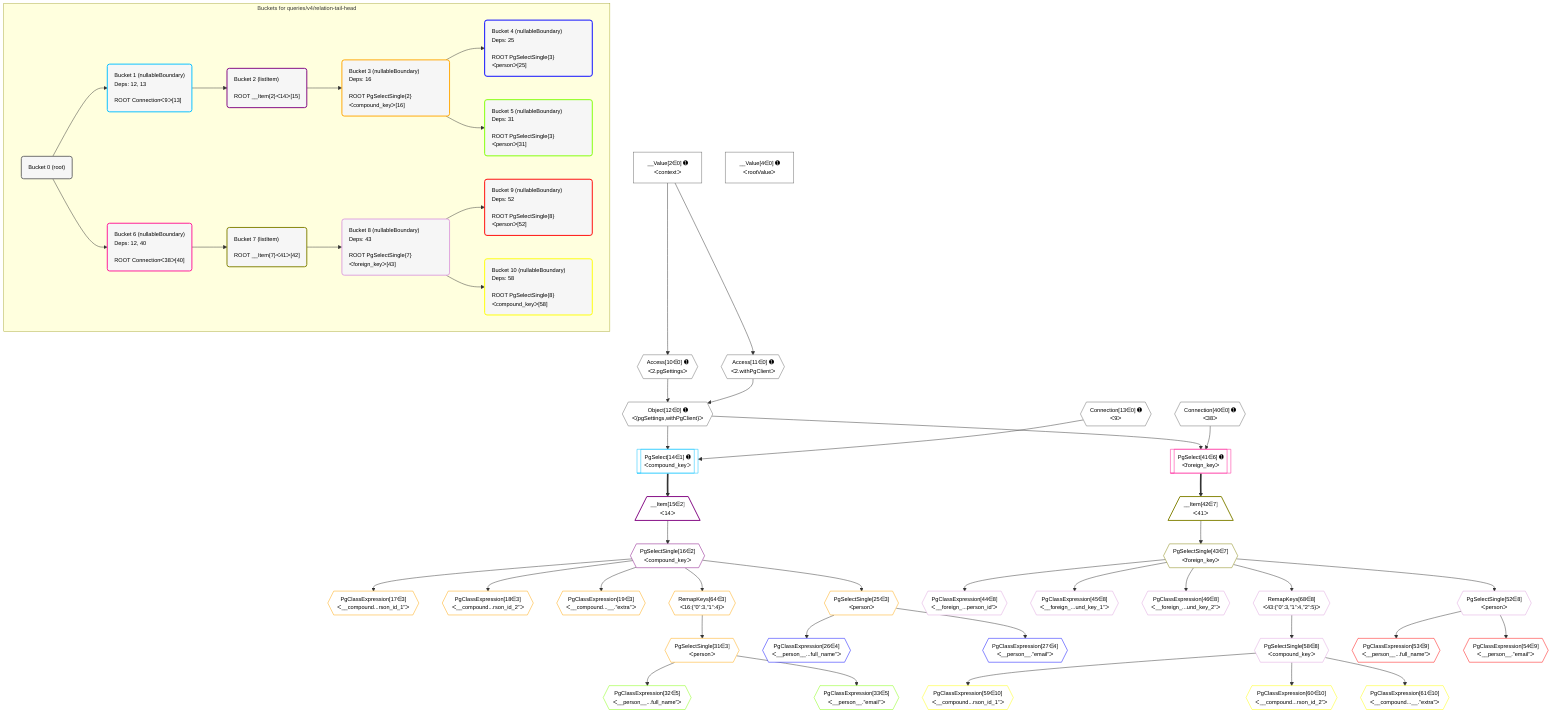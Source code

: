 %%{init: {'themeVariables': { 'fontSize': '12px'}}}%%
graph TD
    classDef path fill:#eee,stroke:#000,color:#000
    classDef plan fill:#fff,stroke-width:1px,color:#000
    classDef itemplan fill:#fff,stroke-width:2px,color:#000
    classDef unbatchedplan fill:#dff,stroke-width:1px,color:#000
    classDef sideeffectplan fill:#fcc,stroke-width:2px,color:#000
    classDef bucket fill:#f6f6f6,color:#000,stroke-width:2px,text-align:left


    %% plan dependencies
    Object12{{"Object[12∈0] ➊<br />ᐸ{pgSettings,withPgClient}ᐳ"}}:::plan
    Access10{{"Access[10∈0] ➊<br />ᐸ2.pgSettingsᐳ"}}:::plan
    Access11{{"Access[11∈0] ➊<br />ᐸ2.withPgClientᐳ"}}:::plan
    Access10 & Access11 --> Object12
    __Value2["__Value[2∈0] ➊<br />ᐸcontextᐳ"]:::plan
    __Value2 --> Access10
    __Value2 --> Access11
    __Value4["__Value[4∈0] ➊<br />ᐸrootValueᐳ"]:::plan
    Connection13{{"Connection[13∈0] ➊<br />ᐸ9ᐳ"}}:::plan
    Connection40{{"Connection[40∈0] ➊<br />ᐸ38ᐳ"}}:::plan
    PgSelect14[["PgSelect[14∈1] ➊<br />ᐸcompound_keyᐳ"]]:::plan
    Object12 & Connection13 --> PgSelect14
    __Item15[/"__Item[15∈2]<br />ᐸ14ᐳ"\]:::itemplan
    PgSelect14 ==> __Item15
    PgSelectSingle16{{"PgSelectSingle[16∈2]<br />ᐸcompound_keyᐳ"}}:::plan
    __Item15 --> PgSelectSingle16
    PgClassExpression17{{"PgClassExpression[17∈3]<br />ᐸ__compound...rson_id_1”ᐳ"}}:::plan
    PgSelectSingle16 --> PgClassExpression17
    PgClassExpression18{{"PgClassExpression[18∈3]<br />ᐸ__compound...rson_id_2”ᐳ"}}:::plan
    PgSelectSingle16 --> PgClassExpression18
    PgClassExpression19{{"PgClassExpression[19∈3]<br />ᐸ__compound...__.”extra”ᐳ"}}:::plan
    PgSelectSingle16 --> PgClassExpression19
    PgSelectSingle25{{"PgSelectSingle[25∈3]<br />ᐸpersonᐳ"}}:::plan
    PgSelectSingle16 --> PgSelectSingle25
    PgSelectSingle31{{"PgSelectSingle[31∈3]<br />ᐸpersonᐳ"}}:::plan
    RemapKeys64{{"RemapKeys[64∈3]<br />ᐸ16:{”0”:3,”1”:4}ᐳ"}}:::plan
    RemapKeys64 --> PgSelectSingle31
    PgSelectSingle16 --> RemapKeys64
    PgClassExpression26{{"PgClassExpression[26∈4]<br />ᐸ__person__...full_name”ᐳ"}}:::plan
    PgSelectSingle25 --> PgClassExpression26
    PgClassExpression27{{"PgClassExpression[27∈4]<br />ᐸ__person__.”email”ᐳ"}}:::plan
    PgSelectSingle25 --> PgClassExpression27
    PgClassExpression32{{"PgClassExpression[32∈5]<br />ᐸ__person__...full_name”ᐳ"}}:::plan
    PgSelectSingle31 --> PgClassExpression32
    PgClassExpression33{{"PgClassExpression[33∈5]<br />ᐸ__person__.”email”ᐳ"}}:::plan
    PgSelectSingle31 --> PgClassExpression33
    PgSelect41[["PgSelect[41∈6] ➊<br />ᐸforeign_keyᐳ"]]:::plan
    Object12 & Connection40 --> PgSelect41
    __Item42[/"__Item[42∈7]<br />ᐸ41ᐳ"\]:::itemplan
    PgSelect41 ==> __Item42
    PgSelectSingle43{{"PgSelectSingle[43∈7]<br />ᐸforeign_keyᐳ"}}:::plan
    __Item42 --> PgSelectSingle43
    PgClassExpression44{{"PgClassExpression[44∈8]<br />ᐸ__foreign_...person_id”ᐳ"}}:::plan
    PgSelectSingle43 --> PgClassExpression44
    PgClassExpression45{{"PgClassExpression[45∈8]<br />ᐸ__foreign_...und_key_1”ᐳ"}}:::plan
    PgSelectSingle43 --> PgClassExpression45
    PgClassExpression46{{"PgClassExpression[46∈8]<br />ᐸ__foreign_...und_key_2”ᐳ"}}:::plan
    PgSelectSingle43 --> PgClassExpression46
    PgSelectSingle52{{"PgSelectSingle[52∈8]<br />ᐸpersonᐳ"}}:::plan
    PgSelectSingle43 --> PgSelectSingle52
    PgSelectSingle58{{"PgSelectSingle[58∈8]<br />ᐸcompound_keyᐳ"}}:::plan
    RemapKeys68{{"RemapKeys[68∈8]<br />ᐸ43:{”0”:3,”1”:4,”2”:5}ᐳ"}}:::plan
    RemapKeys68 --> PgSelectSingle58
    PgSelectSingle43 --> RemapKeys68
    PgClassExpression53{{"PgClassExpression[53∈9]<br />ᐸ__person__...full_name”ᐳ"}}:::plan
    PgSelectSingle52 --> PgClassExpression53
    PgClassExpression54{{"PgClassExpression[54∈9]<br />ᐸ__person__.”email”ᐳ"}}:::plan
    PgSelectSingle52 --> PgClassExpression54
    PgClassExpression59{{"PgClassExpression[59∈10]<br />ᐸ__compound...rson_id_1”ᐳ"}}:::plan
    PgSelectSingle58 --> PgClassExpression59
    PgClassExpression60{{"PgClassExpression[60∈10]<br />ᐸ__compound...rson_id_2”ᐳ"}}:::plan
    PgSelectSingle58 --> PgClassExpression60
    PgClassExpression61{{"PgClassExpression[61∈10]<br />ᐸ__compound...__.”extra”ᐳ"}}:::plan
    PgSelectSingle58 --> PgClassExpression61

    %% define steps

    subgraph "Buckets for queries/v4/relation-tail-head"
    Bucket0("Bucket 0 (root)"):::bucket
    classDef bucket0 stroke:#696969
    class Bucket0,__Value2,__Value4,Access10,Access11,Object12,Connection13,Connection40 bucket0
    Bucket1("Bucket 1 (nullableBoundary)<br />Deps: 12, 13<br /><br />ROOT Connectionᐸ9ᐳ[13]"):::bucket
    classDef bucket1 stroke:#00bfff
    class Bucket1,PgSelect14 bucket1
    Bucket2("Bucket 2 (listItem)<br /><br />ROOT __Item{2}ᐸ14ᐳ[15]"):::bucket
    classDef bucket2 stroke:#7f007f
    class Bucket2,__Item15,PgSelectSingle16 bucket2
    Bucket3("Bucket 3 (nullableBoundary)<br />Deps: 16<br /><br />ROOT PgSelectSingle{2}ᐸcompound_keyᐳ[16]"):::bucket
    classDef bucket3 stroke:#ffa500
    class Bucket3,PgClassExpression17,PgClassExpression18,PgClassExpression19,PgSelectSingle25,PgSelectSingle31,RemapKeys64 bucket3
    Bucket4("Bucket 4 (nullableBoundary)<br />Deps: 25<br /><br />ROOT PgSelectSingle{3}ᐸpersonᐳ[25]"):::bucket
    classDef bucket4 stroke:#0000ff
    class Bucket4,PgClassExpression26,PgClassExpression27 bucket4
    Bucket5("Bucket 5 (nullableBoundary)<br />Deps: 31<br /><br />ROOT PgSelectSingle{3}ᐸpersonᐳ[31]"):::bucket
    classDef bucket5 stroke:#7fff00
    class Bucket5,PgClassExpression32,PgClassExpression33 bucket5
    Bucket6("Bucket 6 (nullableBoundary)<br />Deps: 12, 40<br /><br />ROOT Connectionᐸ38ᐳ[40]"):::bucket
    classDef bucket6 stroke:#ff1493
    class Bucket6,PgSelect41 bucket6
    Bucket7("Bucket 7 (listItem)<br /><br />ROOT __Item{7}ᐸ41ᐳ[42]"):::bucket
    classDef bucket7 stroke:#808000
    class Bucket7,__Item42,PgSelectSingle43 bucket7
    Bucket8("Bucket 8 (nullableBoundary)<br />Deps: 43<br /><br />ROOT PgSelectSingle{7}ᐸforeign_keyᐳ[43]"):::bucket
    classDef bucket8 stroke:#dda0dd
    class Bucket8,PgClassExpression44,PgClassExpression45,PgClassExpression46,PgSelectSingle52,PgSelectSingle58,RemapKeys68 bucket8
    Bucket9("Bucket 9 (nullableBoundary)<br />Deps: 52<br /><br />ROOT PgSelectSingle{8}ᐸpersonᐳ[52]"):::bucket
    classDef bucket9 stroke:#ff0000
    class Bucket9,PgClassExpression53,PgClassExpression54 bucket9
    Bucket10("Bucket 10 (nullableBoundary)<br />Deps: 58<br /><br />ROOT PgSelectSingle{8}ᐸcompound_keyᐳ[58]"):::bucket
    classDef bucket10 stroke:#ffff00
    class Bucket10,PgClassExpression59,PgClassExpression60,PgClassExpression61 bucket10
    Bucket0 --> Bucket1 & Bucket6
    Bucket1 --> Bucket2
    Bucket2 --> Bucket3
    Bucket3 --> Bucket4 & Bucket5
    Bucket6 --> Bucket7
    Bucket7 --> Bucket8
    Bucket8 --> Bucket9 & Bucket10
    end